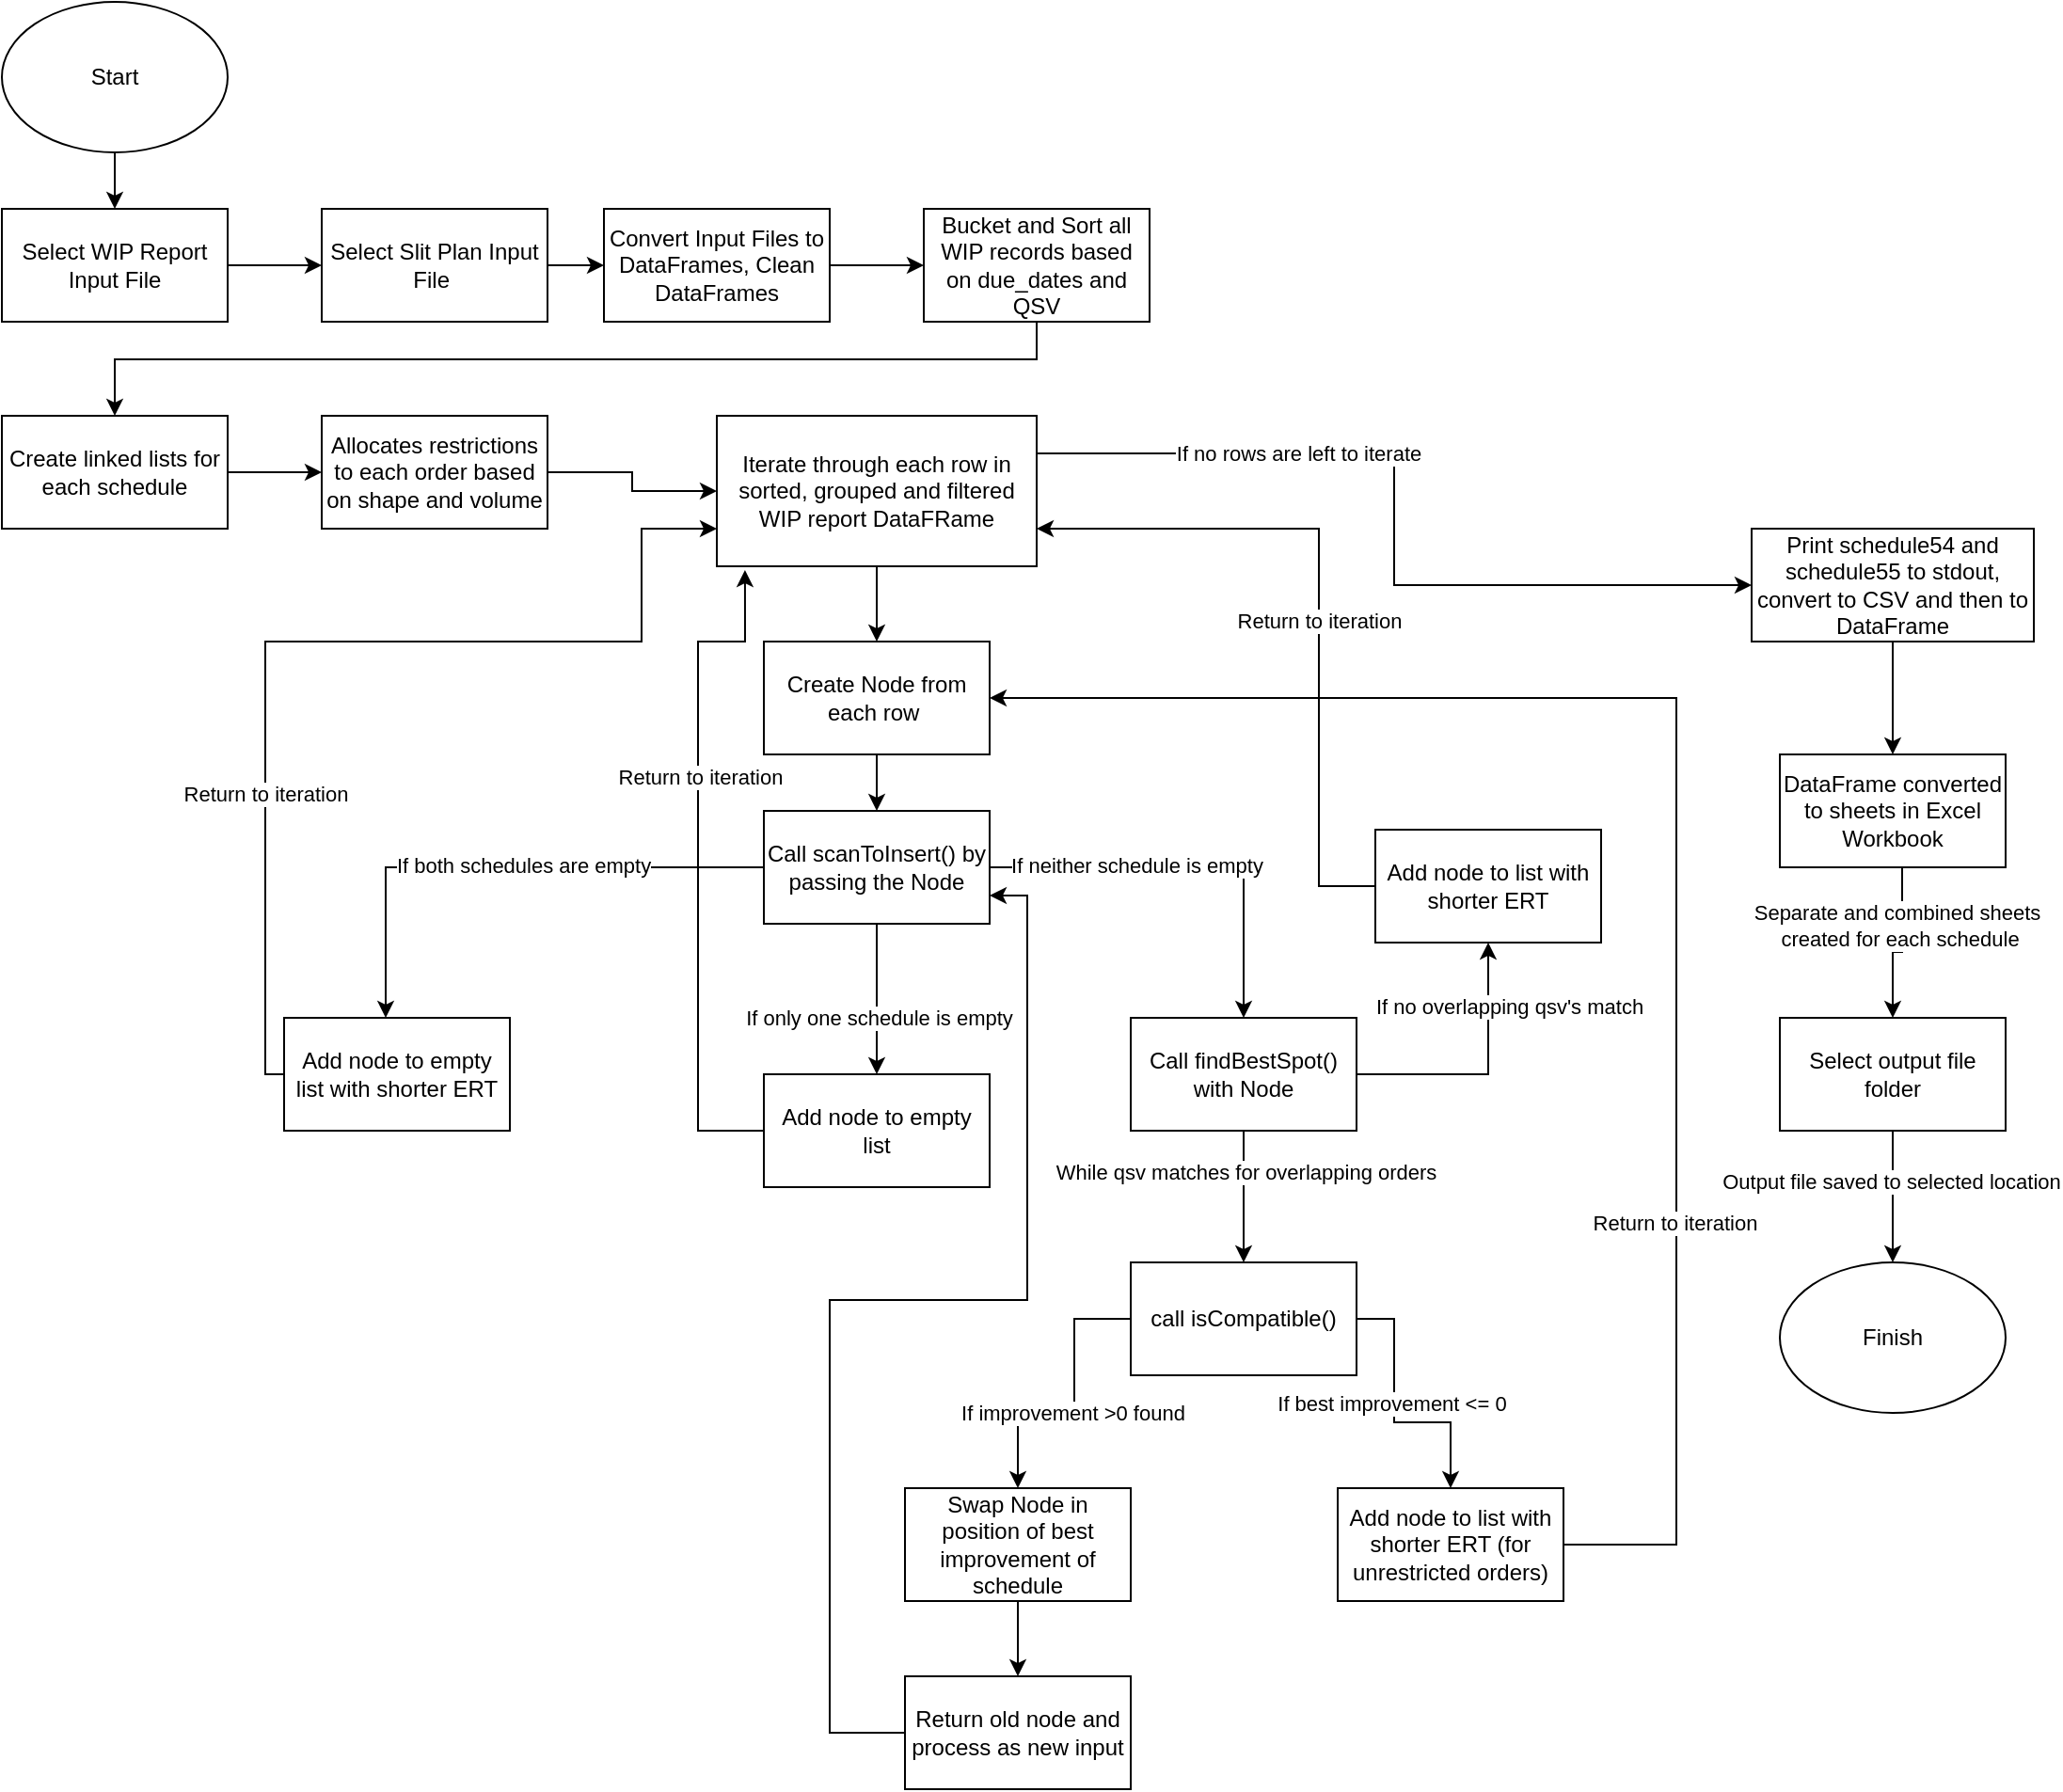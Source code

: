 <mxfile version="18.0.1" type="device"><diagram id="TjGHDYLVq55XJ5eVJhqb" name="Page-1"><mxGraphModel dx="1673" dy="1958" grid="1" gridSize="10" guides="1" tooltips="1" connect="1" arrows="1" fold="1" page="1" pageScale="1" pageWidth="850" pageHeight="1100" math="0" shadow="0"><root><mxCell id="0"/><mxCell id="1" parent="0"/><mxCell id="-rOka5rTDor_zP2G_EDE-6" style="edgeStyle=orthogonalEdgeStyle;rounded=0;orthogonalLoop=1;jettySize=auto;html=1;" edge="1" parent="1" source="-rOka5rTDor_zP2G_EDE-1" target="-rOka5rTDor_zP2G_EDE-2"><mxGeometry relative="1" as="geometry"/></mxCell><mxCell id="-rOka5rTDor_zP2G_EDE-1" value="Select WIP Report Input File" style="rounded=0;whiteSpace=wrap;html=1;" vertex="1" parent="1"><mxGeometry x="50" y="90" width="120" height="60" as="geometry"/></mxCell><mxCell id="-rOka5rTDor_zP2G_EDE-7" style="edgeStyle=orthogonalEdgeStyle;rounded=0;orthogonalLoop=1;jettySize=auto;html=1;entryX=0;entryY=0.5;entryDx=0;entryDy=0;" edge="1" parent="1" source="-rOka5rTDor_zP2G_EDE-2" target="-rOka5rTDor_zP2G_EDE-3"><mxGeometry relative="1" as="geometry"/></mxCell><mxCell id="-rOka5rTDor_zP2G_EDE-2" value="Select Slit Plan Input File&amp;nbsp;" style="rounded=0;whiteSpace=wrap;html=1;" vertex="1" parent="1"><mxGeometry x="220" y="90" width="120" height="60" as="geometry"/></mxCell><mxCell id="-rOka5rTDor_zP2G_EDE-8" style="edgeStyle=orthogonalEdgeStyle;rounded=0;orthogonalLoop=1;jettySize=auto;html=1;entryX=0;entryY=0.5;entryDx=0;entryDy=0;" edge="1" parent="1" source="-rOka5rTDor_zP2G_EDE-3" target="-rOka5rTDor_zP2G_EDE-4"><mxGeometry relative="1" as="geometry"/></mxCell><mxCell id="-rOka5rTDor_zP2G_EDE-3" value="Convert Input Files to DataFrames, Clean DataFrames" style="rounded=0;whiteSpace=wrap;html=1;" vertex="1" parent="1"><mxGeometry x="370" y="90" width="120" height="60" as="geometry"/></mxCell><mxCell id="-rOka5rTDor_zP2G_EDE-11" style="edgeStyle=orthogonalEdgeStyle;rounded=0;orthogonalLoop=1;jettySize=auto;html=1;entryX=0.5;entryY=0;entryDx=0;entryDy=0;" edge="1" parent="1" source="-rOka5rTDor_zP2G_EDE-4" target="-rOka5rTDor_zP2G_EDE-10"><mxGeometry relative="1" as="geometry"><Array as="points"><mxPoint x="600" y="170"/><mxPoint x="110" y="170"/></Array></mxGeometry></mxCell><mxCell id="-rOka5rTDor_zP2G_EDE-4" value="Bucket and Sort all WIP records based on due_dates and QSV" style="rounded=0;whiteSpace=wrap;html=1;" vertex="1" parent="1"><mxGeometry x="540" y="90" width="120" height="60" as="geometry"/></mxCell><mxCell id="-rOka5rTDor_zP2G_EDE-25" style="edgeStyle=orthogonalEdgeStyle;rounded=0;orthogonalLoop=1;jettySize=auto;html=1;entryX=0;entryY=0.5;entryDx=0;entryDy=0;" edge="1" parent="1" source="-rOka5rTDor_zP2G_EDE-5" target="-rOka5rTDor_zP2G_EDE-13"><mxGeometry relative="1" as="geometry"/></mxCell><mxCell id="-rOka5rTDor_zP2G_EDE-5" value="Allocates restrictions to each order based on shape and volume" style="rounded=0;whiteSpace=wrap;html=1;" vertex="1" parent="1"><mxGeometry x="220" y="200" width="120" height="60" as="geometry"/></mxCell><mxCell id="-rOka5rTDor_zP2G_EDE-12" style="edgeStyle=orthogonalEdgeStyle;rounded=0;orthogonalLoop=1;jettySize=auto;html=1;entryX=0;entryY=0.5;entryDx=0;entryDy=0;" edge="1" parent="1" source="-rOka5rTDor_zP2G_EDE-10" target="-rOka5rTDor_zP2G_EDE-5"><mxGeometry relative="1" as="geometry"/></mxCell><mxCell id="-rOka5rTDor_zP2G_EDE-10" value="Create linked lists for each schedule" style="rounded=0;whiteSpace=wrap;html=1;" vertex="1" parent="1"><mxGeometry x="50" y="200" width="120" height="60" as="geometry"/></mxCell><mxCell id="-rOka5rTDor_zP2G_EDE-26" style="edgeStyle=orthogonalEdgeStyle;rounded=0;orthogonalLoop=1;jettySize=auto;html=1;entryX=0.5;entryY=0;entryDx=0;entryDy=0;" edge="1" parent="1" source="-rOka5rTDor_zP2G_EDE-13" target="-rOka5rTDor_zP2G_EDE-14"><mxGeometry relative="1" as="geometry"/></mxCell><mxCell id="-rOka5rTDor_zP2G_EDE-59" style="edgeStyle=orthogonalEdgeStyle;rounded=0;orthogonalLoop=1;jettySize=auto;html=1;exitX=1;exitY=0.25;exitDx=0;exitDy=0;" edge="1" parent="1" source="-rOka5rTDor_zP2G_EDE-13" target="-rOka5rTDor_zP2G_EDE-56"><mxGeometry relative="1" as="geometry"/></mxCell><mxCell id="-rOka5rTDor_zP2G_EDE-60" value="If no rows are left to iterate" style="edgeLabel;html=1;align=center;verticalAlign=middle;resizable=0;points=[];" vertex="1" connectable="0" parent="-rOka5rTDor_zP2G_EDE-59"><mxGeometry x="-0.384" relative="1" as="geometry"><mxPoint as="offset"/></mxGeometry></mxCell><mxCell id="-rOka5rTDor_zP2G_EDE-13" value="Iterate through each row in sorted, grouped and filtered WIP report DataFRame" style="rounded=0;whiteSpace=wrap;html=1;" vertex="1" parent="1"><mxGeometry x="430" y="200" width="170" height="80" as="geometry"/></mxCell><mxCell id="-rOka5rTDor_zP2G_EDE-27" style="edgeStyle=orthogonalEdgeStyle;rounded=0;orthogonalLoop=1;jettySize=auto;html=1;entryX=0.5;entryY=0;entryDx=0;entryDy=0;" edge="1" parent="1" source="-rOka5rTDor_zP2G_EDE-14" target="-rOka5rTDor_zP2G_EDE-15"><mxGeometry relative="1" as="geometry"/></mxCell><mxCell id="-rOka5rTDor_zP2G_EDE-14" value="Create Node from each row&amp;nbsp;" style="rounded=0;whiteSpace=wrap;html=1;" vertex="1" parent="1"><mxGeometry x="455" y="320" width="120" height="60" as="geometry"/></mxCell><mxCell id="-rOka5rTDor_zP2G_EDE-19" style="edgeStyle=orthogonalEdgeStyle;rounded=0;orthogonalLoop=1;jettySize=auto;html=1;entryX=0.45;entryY=0;entryDx=0;entryDy=0;entryPerimeter=0;" edge="1" parent="1" source="-rOka5rTDor_zP2G_EDE-15" target="-rOka5rTDor_zP2G_EDE-16"><mxGeometry relative="1" as="geometry"/></mxCell><mxCell id="-rOka5rTDor_zP2G_EDE-22" value="If both schedules are empty" style="edgeLabel;html=1;align=center;verticalAlign=middle;resizable=0;points=[];" vertex="1" connectable="0" parent="-rOka5rTDor_zP2G_EDE-19"><mxGeometry x="-0.09" y="-1" relative="1" as="geometry"><mxPoint as="offset"/></mxGeometry></mxCell><mxCell id="-rOka5rTDor_zP2G_EDE-20" style="edgeStyle=orthogonalEdgeStyle;rounded=0;orthogonalLoop=1;jettySize=auto;html=1;" edge="1" parent="1" source="-rOka5rTDor_zP2G_EDE-15" target="-rOka5rTDor_zP2G_EDE-17"><mxGeometry relative="1" as="geometry"><Array as="points"><mxPoint x="515" y="490"/><mxPoint x="515" y="490"/></Array></mxGeometry></mxCell><mxCell id="-rOka5rTDor_zP2G_EDE-23" value="If only one schedule is empty" style="edgeLabel;html=1;align=center;verticalAlign=middle;resizable=0;points=[];" vertex="1" connectable="0" parent="-rOka5rTDor_zP2G_EDE-20"><mxGeometry x="0.25" y="1" relative="1" as="geometry"><mxPoint as="offset"/></mxGeometry></mxCell><mxCell id="-rOka5rTDor_zP2G_EDE-21" style="edgeStyle=orthogonalEdgeStyle;rounded=0;orthogonalLoop=1;jettySize=auto;html=1;" edge="1" parent="1" source="-rOka5rTDor_zP2G_EDE-15" target="-rOka5rTDor_zP2G_EDE-18"><mxGeometry relative="1" as="geometry"/></mxCell><mxCell id="-rOka5rTDor_zP2G_EDE-24" value="If neither schedule is empty" style="edgeLabel;html=1;align=center;verticalAlign=middle;resizable=0;points=[];" vertex="1" connectable="0" parent="-rOka5rTDor_zP2G_EDE-21"><mxGeometry x="-0.274" y="1" relative="1" as="geometry"><mxPoint as="offset"/></mxGeometry></mxCell><mxCell id="-rOka5rTDor_zP2G_EDE-15" value="Call scanToInsert() by passing the Node" style="rounded=0;whiteSpace=wrap;html=1;" vertex="1" parent="1"><mxGeometry x="455" y="410" width="120" height="60" as="geometry"/></mxCell><mxCell id="-rOka5rTDor_zP2G_EDE-28" style="edgeStyle=orthogonalEdgeStyle;rounded=0;orthogonalLoop=1;jettySize=auto;html=1;entryX=0;entryY=0.75;entryDx=0;entryDy=0;" edge="1" parent="1" source="-rOka5rTDor_zP2G_EDE-16" target="-rOka5rTDor_zP2G_EDE-13"><mxGeometry relative="1" as="geometry"><Array as="points"><mxPoint x="190" y="550"/><mxPoint x="190" y="320"/><mxPoint x="390" y="320"/><mxPoint x="390" y="260"/></Array></mxGeometry></mxCell><mxCell id="-rOka5rTDor_zP2G_EDE-30" value="Return to iteration" style="edgeLabel;html=1;align=center;verticalAlign=middle;resizable=0;points=[];" vertex="1" connectable="0" parent="-rOka5rTDor_zP2G_EDE-28"><mxGeometry x="-0.411" relative="1" as="geometry"><mxPoint as="offset"/></mxGeometry></mxCell><mxCell id="-rOka5rTDor_zP2G_EDE-16" value="Add node to empty list with shorter ERT" style="rounded=0;whiteSpace=wrap;html=1;" vertex="1" parent="1"><mxGeometry x="200" y="520" width="120" height="60" as="geometry"/></mxCell><mxCell id="-rOka5rTDor_zP2G_EDE-29" style="edgeStyle=orthogonalEdgeStyle;rounded=0;orthogonalLoop=1;jettySize=auto;html=1;entryX=0.088;entryY=1.025;entryDx=0;entryDy=0;entryPerimeter=0;" edge="1" parent="1" source="-rOka5rTDor_zP2G_EDE-17" target="-rOka5rTDor_zP2G_EDE-13"><mxGeometry relative="1" as="geometry"><Array as="points"><mxPoint x="420" y="580"/><mxPoint x="420" y="320"/><mxPoint x="445" y="320"/></Array></mxGeometry></mxCell><mxCell id="-rOka5rTDor_zP2G_EDE-31" value="Return to iteration" style="edgeLabel;html=1;align=center;verticalAlign=middle;resizable=0;points=[];" vertex="1" connectable="0" parent="-rOka5rTDor_zP2G_EDE-29"><mxGeometry x="0.324" y="-1" relative="1" as="geometry"><mxPoint y="14" as="offset"/></mxGeometry></mxCell><mxCell id="-rOka5rTDor_zP2G_EDE-17" value="Add node to empty list" style="rounded=0;whiteSpace=wrap;html=1;" vertex="1" parent="1"><mxGeometry x="455" y="550" width="120" height="60" as="geometry"/></mxCell><mxCell id="-rOka5rTDor_zP2G_EDE-33" style="edgeStyle=orthogonalEdgeStyle;rounded=0;orthogonalLoop=1;jettySize=auto;html=1;entryX=0.5;entryY=0;entryDx=0;entryDy=0;" edge="1" parent="1" source="-rOka5rTDor_zP2G_EDE-18" target="-rOka5rTDor_zP2G_EDE-32"><mxGeometry relative="1" as="geometry"><Array as="points"><mxPoint x="710" y="650"/><mxPoint x="710" y="650"/></Array></mxGeometry></mxCell><mxCell id="-rOka5rTDor_zP2G_EDE-34" value="While qsv matches for overlapping orders" style="edgeLabel;html=1;align=center;verticalAlign=middle;resizable=0;points=[];" vertex="1" connectable="0" parent="-rOka5rTDor_zP2G_EDE-33"><mxGeometry x="-0.373" y="1" relative="1" as="geometry"><mxPoint as="offset"/></mxGeometry></mxCell><mxCell id="-rOka5rTDor_zP2G_EDE-36" style="edgeStyle=orthogonalEdgeStyle;rounded=0;orthogonalLoop=1;jettySize=auto;html=1;entryX=0.5;entryY=1;entryDx=0;entryDy=0;" edge="1" parent="1" source="-rOka5rTDor_zP2G_EDE-18" target="-rOka5rTDor_zP2G_EDE-35"><mxGeometry relative="1" as="geometry"/></mxCell><mxCell id="-rOka5rTDor_zP2G_EDE-37" value="If no overlapping qsv's match" style="edgeLabel;html=1;align=center;verticalAlign=middle;resizable=0;points=[];" vertex="1" connectable="0" parent="-rOka5rTDor_zP2G_EDE-36"><mxGeometry x="0.229" y="1" relative="1" as="geometry"><mxPoint x="12" y="-20" as="offset"/></mxGeometry></mxCell><mxCell id="-rOka5rTDor_zP2G_EDE-18" value="Call findBestSpot() with Node" style="rounded=0;whiteSpace=wrap;html=1;" vertex="1" parent="1"><mxGeometry x="650" y="520" width="120" height="60" as="geometry"/></mxCell><mxCell id="-rOka5rTDor_zP2G_EDE-42" style="edgeStyle=orthogonalEdgeStyle;rounded=0;orthogonalLoop=1;jettySize=auto;html=1;" edge="1" parent="1" source="-rOka5rTDor_zP2G_EDE-32" target="-rOka5rTDor_zP2G_EDE-40"><mxGeometry relative="1" as="geometry"><Array as="points"><mxPoint x="620" y="680"/><mxPoint x="620" y="735"/><mxPoint x="590" y="735"/></Array></mxGeometry></mxCell><mxCell id="-rOka5rTDor_zP2G_EDE-44" value="If improvement &amp;gt;0 found" style="edgeLabel;html=1;align=center;verticalAlign=middle;resizable=0;points=[];" vertex="1" connectable="0" parent="-rOka5rTDor_zP2G_EDE-42"><mxGeometry x="0.057" y="-1" relative="1" as="geometry"><mxPoint as="offset"/></mxGeometry></mxCell><mxCell id="-rOka5rTDor_zP2G_EDE-43" style="edgeStyle=orthogonalEdgeStyle;rounded=0;orthogonalLoop=1;jettySize=auto;html=1;" edge="1" parent="1" source="-rOka5rTDor_zP2G_EDE-32" target="-rOka5rTDor_zP2G_EDE-41"><mxGeometry relative="1" as="geometry"><Array as="points"><mxPoint x="790" y="680"/><mxPoint x="790" y="735"/><mxPoint x="820" y="735"/></Array></mxGeometry></mxCell><mxCell id="-rOka5rTDor_zP2G_EDE-45" value="If best improvement &amp;lt;= 0&amp;nbsp;" style="edgeLabel;html=1;align=center;verticalAlign=middle;resizable=0;points=[];" vertex="1" connectable="0" parent="-rOka5rTDor_zP2G_EDE-43"><mxGeometry x="-0.123" relative="1" as="geometry"><mxPoint y="3" as="offset"/></mxGeometry></mxCell><mxCell id="-rOka5rTDor_zP2G_EDE-32" value="call isCompatible()" style="rounded=0;whiteSpace=wrap;html=1;" vertex="1" parent="1"><mxGeometry x="650" y="650" width="120" height="60" as="geometry"/></mxCell><mxCell id="-rOka5rTDor_zP2G_EDE-38" style="edgeStyle=orthogonalEdgeStyle;rounded=0;orthogonalLoop=1;jettySize=auto;html=1;entryX=1;entryY=0.75;entryDx=0;entryDy=0;" edge="1" parent="1" source="-rOka5rTDor_zP2G_EDE-35" target="-rOka5rTDor_zP2G_EDE-13"><mxGeometry relative="1" as="geometry"><Array as="points"><mxPoint x="750" y="450"/><mxPoint x="750" y="260"/></Array></mxGeometry></mxCell><mxCell id="-rOka5rTDor_zP2G_EDE-39" value="Return to iteration" style="edgeLabel;html=1;align=center;verticalAlign=middle;resizable=0;points=[];" vertex="1" connectable="0" parent="-rOka5rTDor_zP2G_EDE-38"><mxGeometry x="-0.077" relative="1" as="geometry"><mxPoint as="offset"/></mxGeometry></mxCell><mxCell id="-rOka5rTDor_zP2G_EDE-35" value="Add node to list with shorter ERT" style="rounded=0;whiteSpace=wrap;html=1;" vertex="1" parent="1"><mxGeometry x="780" y="420" width="120" height="60" as="geometry"/></mxCell><mxCell id="-rOka5rTDor_zP2G_EDE-47" style="edgeStyle=orthogonalEdgeStyle;rounded=0;orthogonalLoop=1;jettySize=auto;html=1;entryX=0.5;entryY=0;entryDx=0;entryDy=0;" edge="1" parent="1" source="-rOka5rTDor_zP2G_EDE-40" target="-rOka5rTDor_zP2G_EDE-46"><mxGeometry relative="1" as="geometry"/></mxCell><mxCell id="-rOka5rTDor_zP2G_EDE-40" value="Swap Node in position of best improvement of schedule" style="rounded=0;whiteSpace=wrap;html=1;" vertex="1" parent="1"><mxGeometry x="530" y="770" width="120" height="60" as="geometry"/></mxCell><mxCell id="-rOka5rTDor_zP2G_EDE-49" style="edgeStyle=orthogonalEdgeStyle;rounded=0;orthogonalLoop=1;jettySize=auto;html=1;entryX=1;entryY=0.5;entryDx=0;entryDy=0;" edge="1" parent="1" source="-rOka5rTDor_zP2G_EDE-41" target="-rOka5rTDor_zP2G_EDE-14"><mxGeometry relative="1" as="geometry"><mxPoint x="600" y="350" as="targetPoint"/><Array as="points"><mxPoint x="940" y="800"/><mxPoint x="940" y="350"/></Array></mxGeometry></mxCell><mxCell id="-rOka5rTDor_zP2G_EDE-50" value="Return to iteration" style="edgeLabel;html=1;align=center;verticalAlign=middle;resizable=0;points=[];" vertex="1" connectable="0" parent="-rOka5rTDor_zP2G_EDE-49"><mxGeometry x="-0.472" y="1" relative="1" as="geometry"><mxPoint as="offset"/></mxGeometry></mxCell><mxCell id="-rOka5rTDor_zP2G_EDE-41" value="&lt;span style=&quot;&quot;&gt;Add node to list with shorter ERT (for unrestricted orders)&lt;/span&gt;" style="rounded=0;whiteSpace=wrap;html=1;" vertex="1" parent="1"><mxGeometry x="760" y="770" width="120" height="60" as="geometry"/></mxCell><mxCell id="-rOka5rTDor_zP2G_EDE-48" style="edgeStyle=orthogonalEdgeStyle;rounded=0;orthogonalLoop=1;jettySize=auto;html=1;entryX=1;entryY=0.75;entryDx=0;entryDy=0;" edge="1" parent="1" source="-rOka5rTDor_zP2G_EDE-46" target="-rOka5rTDor_zP2G_EDE-15"><mxGeometry relative="1" as="geometry"><Array as="points"><mxPoint x="490" y="900"/><mxPoint x="490" y="670"/><mxPoint x="595" y="670"/><mxPoint x="595" y="455"/></Array></mxGeometry></mxCell><mxCell id="-rOka5rTDor_zP2G_EDE-46" value="Return old node and process as new input" style="rounded=0;whiteSpace=wrap;html=1;" vertex="1" parent="1"><mxGeometry x="530" y="870" width="120" height="60" as="geometry"/></mxCell><mxCell id="-rOka5rTDor_zP2G_EDE-62" style="edgeStyle=orthogonalEdgeStyle;rounded=0;orthogonalLoop=1;jettySize=auto;html=1;exitX=0.5;exitY=1;exitDx=0;exitDy=0;" edge="1" parent="1" source="-rOka5rTDor_zP2G_EDE-56" target="-rOka5rTDor_zP2G_EDE-61"><mxGeometry relative="1" as="geometry"/></mxCell><mxCell id="-rOka5rTDor_zP2G_EDE-56" value="Print schedule54 and schedule55 to stdout, convert to CSV and then to DataFrame" style="rounded=0;whiteSpace=wrap;html=1;" vertex="1" parent="1"><mxGeometry x="980" y="260" width="150" height="60" as="geometry"/></mxCell><mxCell id="-rOka5rTDor_zP2G_EDE-67" style="edgeStyle=orthogonalEdgeStyle;rounded=0;orthogonalLoop=1;jettySize=auto;html=1;entryX=0.5;entryY=0;entryDx=0;entryDy=0;" edge="1" parent="1" source="-rOka5rTDor_zP2G_EDE-61" target="-rOka5rTDor_zP2G_EDE-63"><mxGeometry relative="1" as="geometry"><Array as="points"><mxPoint x="1060" y="485"/><mxPoint x="1055" y="485"/></Array></mxGeometry></mxCell><mxCell id="-rOka5rTDor_zP2G_EDE-72" value="Separate and combined sheets&lt;br&gt;&amp;nbsp;created for each schedule" style="edgeLabel;html=1;align=center;verticalAlign=middle;resizable=0;points=[];" vertex="1" connectable="0" parent="-rOka5rTDor_zP2G_EDE-67"><mxGeometry x="-0.284" y="-3" relative="1" as="geometry"><mxPoint as="offset"/></mxGeometry></mxCell><mxCell id="-rOka5rTDor_zP2G_EDE-61" value="DataFrame converted to sheets in Excel Workbook" style="rounded=0;whiteSpace=wrap;html=1;" vertex="1" parent="1"><mxGeometry x="995" y="380" width="120" height="60" as="geometry"/></mxCell><mxCell id="-rOka5rTDor_zP2G_EDE-69" style="edgeStyle=orthogonalEdgeStyle;rounded=0;orthogonalLoop=1;jettySize=auto;html=1;entryX=0.5;entryY=0;entryDx=0;entryDy=0;" edge="1" parent="1" source="-rOka5rTDor_zP2G_EDE-63" target="-rOka5rTDor_zP2G_EDE-68"><mxGeometry relative="1" as="geometry"><Array as="points"><mxPoint x="1055" y="580"/><mxPoint x="1055" y="580"/></Array></mxGeometry></mxCell><mxCell id="-rOka5rTDor_zP2G_EDE-71" value="Output file saved to selected location" style="edgeLabel;html=1;align=center;verticalAlign=middle;resizable=0;points=[];" vertex="1" connectable="0" parent="-rOka5rTDor_zP2G_EDE-69"><mxGeometry x="-0.236" y="-1" relative="1" as="geometry"><mxPoint as="offset"/></mxGeometry></mxCell><mxCell id="-rOka5rTDor_zP2G_EDE-63" value="Select output file folder" style="rounded=0;whiteSpace=wrap;html=1;" vertex="1" parent="1"><mxGeometry x="995" y="520" width="120" height="60" as="geometry"/></mxCell><mxCell id="-rOka5rTDor_zP2G_EDE-74" style="edgeStyle=orthogonalEdgeStyle;rounded=0;orthogonalLoop=1;jettySize=auto;html=1;entryX=0.5;entryY=0;entryDx=0;entryDy=0;" edge="1" parent="1" source="-rOka5rTDor_zP2G_EDE-66" target="-rOka5rTDor_zP2G_EDE-1"><mxGeometry relative="1" as="geometry"/></mxCell><mxCell id="-rOka5rTDor_zP2G_EDE-66" value="Start" style="ellipse;whiteSpace=wrap;html=1;" vertex="1" parent="1"><mxGeometry x="50" y="-20" width="120" height="80" as="geometry"/></mxCell><mxCell id="-rOka5rTDor_zP2G_EDE-68" value="Finish" style="ellipse;whiteSpace=wrap;html=1;" vertex="1" parent="1"><mxGeometry x="995" y="650" width="120" height="80" as="geometry"/></mxCell></root></mxGraphModel></diagram></mxfile>